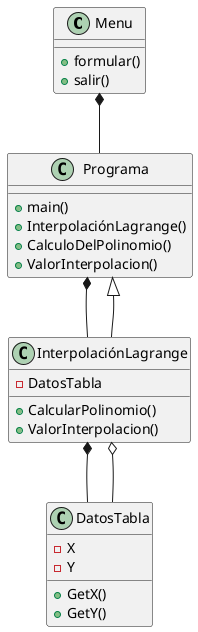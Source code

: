 @startuml Lagrange


class Menu
{
    +formular()
    +salir()
}

class Programa 
{
    +main()
    +InterpolaciónLagrange()
    +CalculoDelPolinomio()
    +ValorInterpolacion()
}

class InterpolaciónLagrange
{
    -DatosTabla
    +CalcularPolinomio()
    +ValorInterpolacion()
}

class DatosTabla
{
    - X
    - Y 
    +GetX()
    +GetY()
}


Menu*-- Programa
Programa*-- InterpolaciónLagrange
InterpolaciónLagrange--|> Programa
InterpolaciónLagrange*-- DatosTabla
InterpolaciónLagrange o-- DatosTabla

@enduml